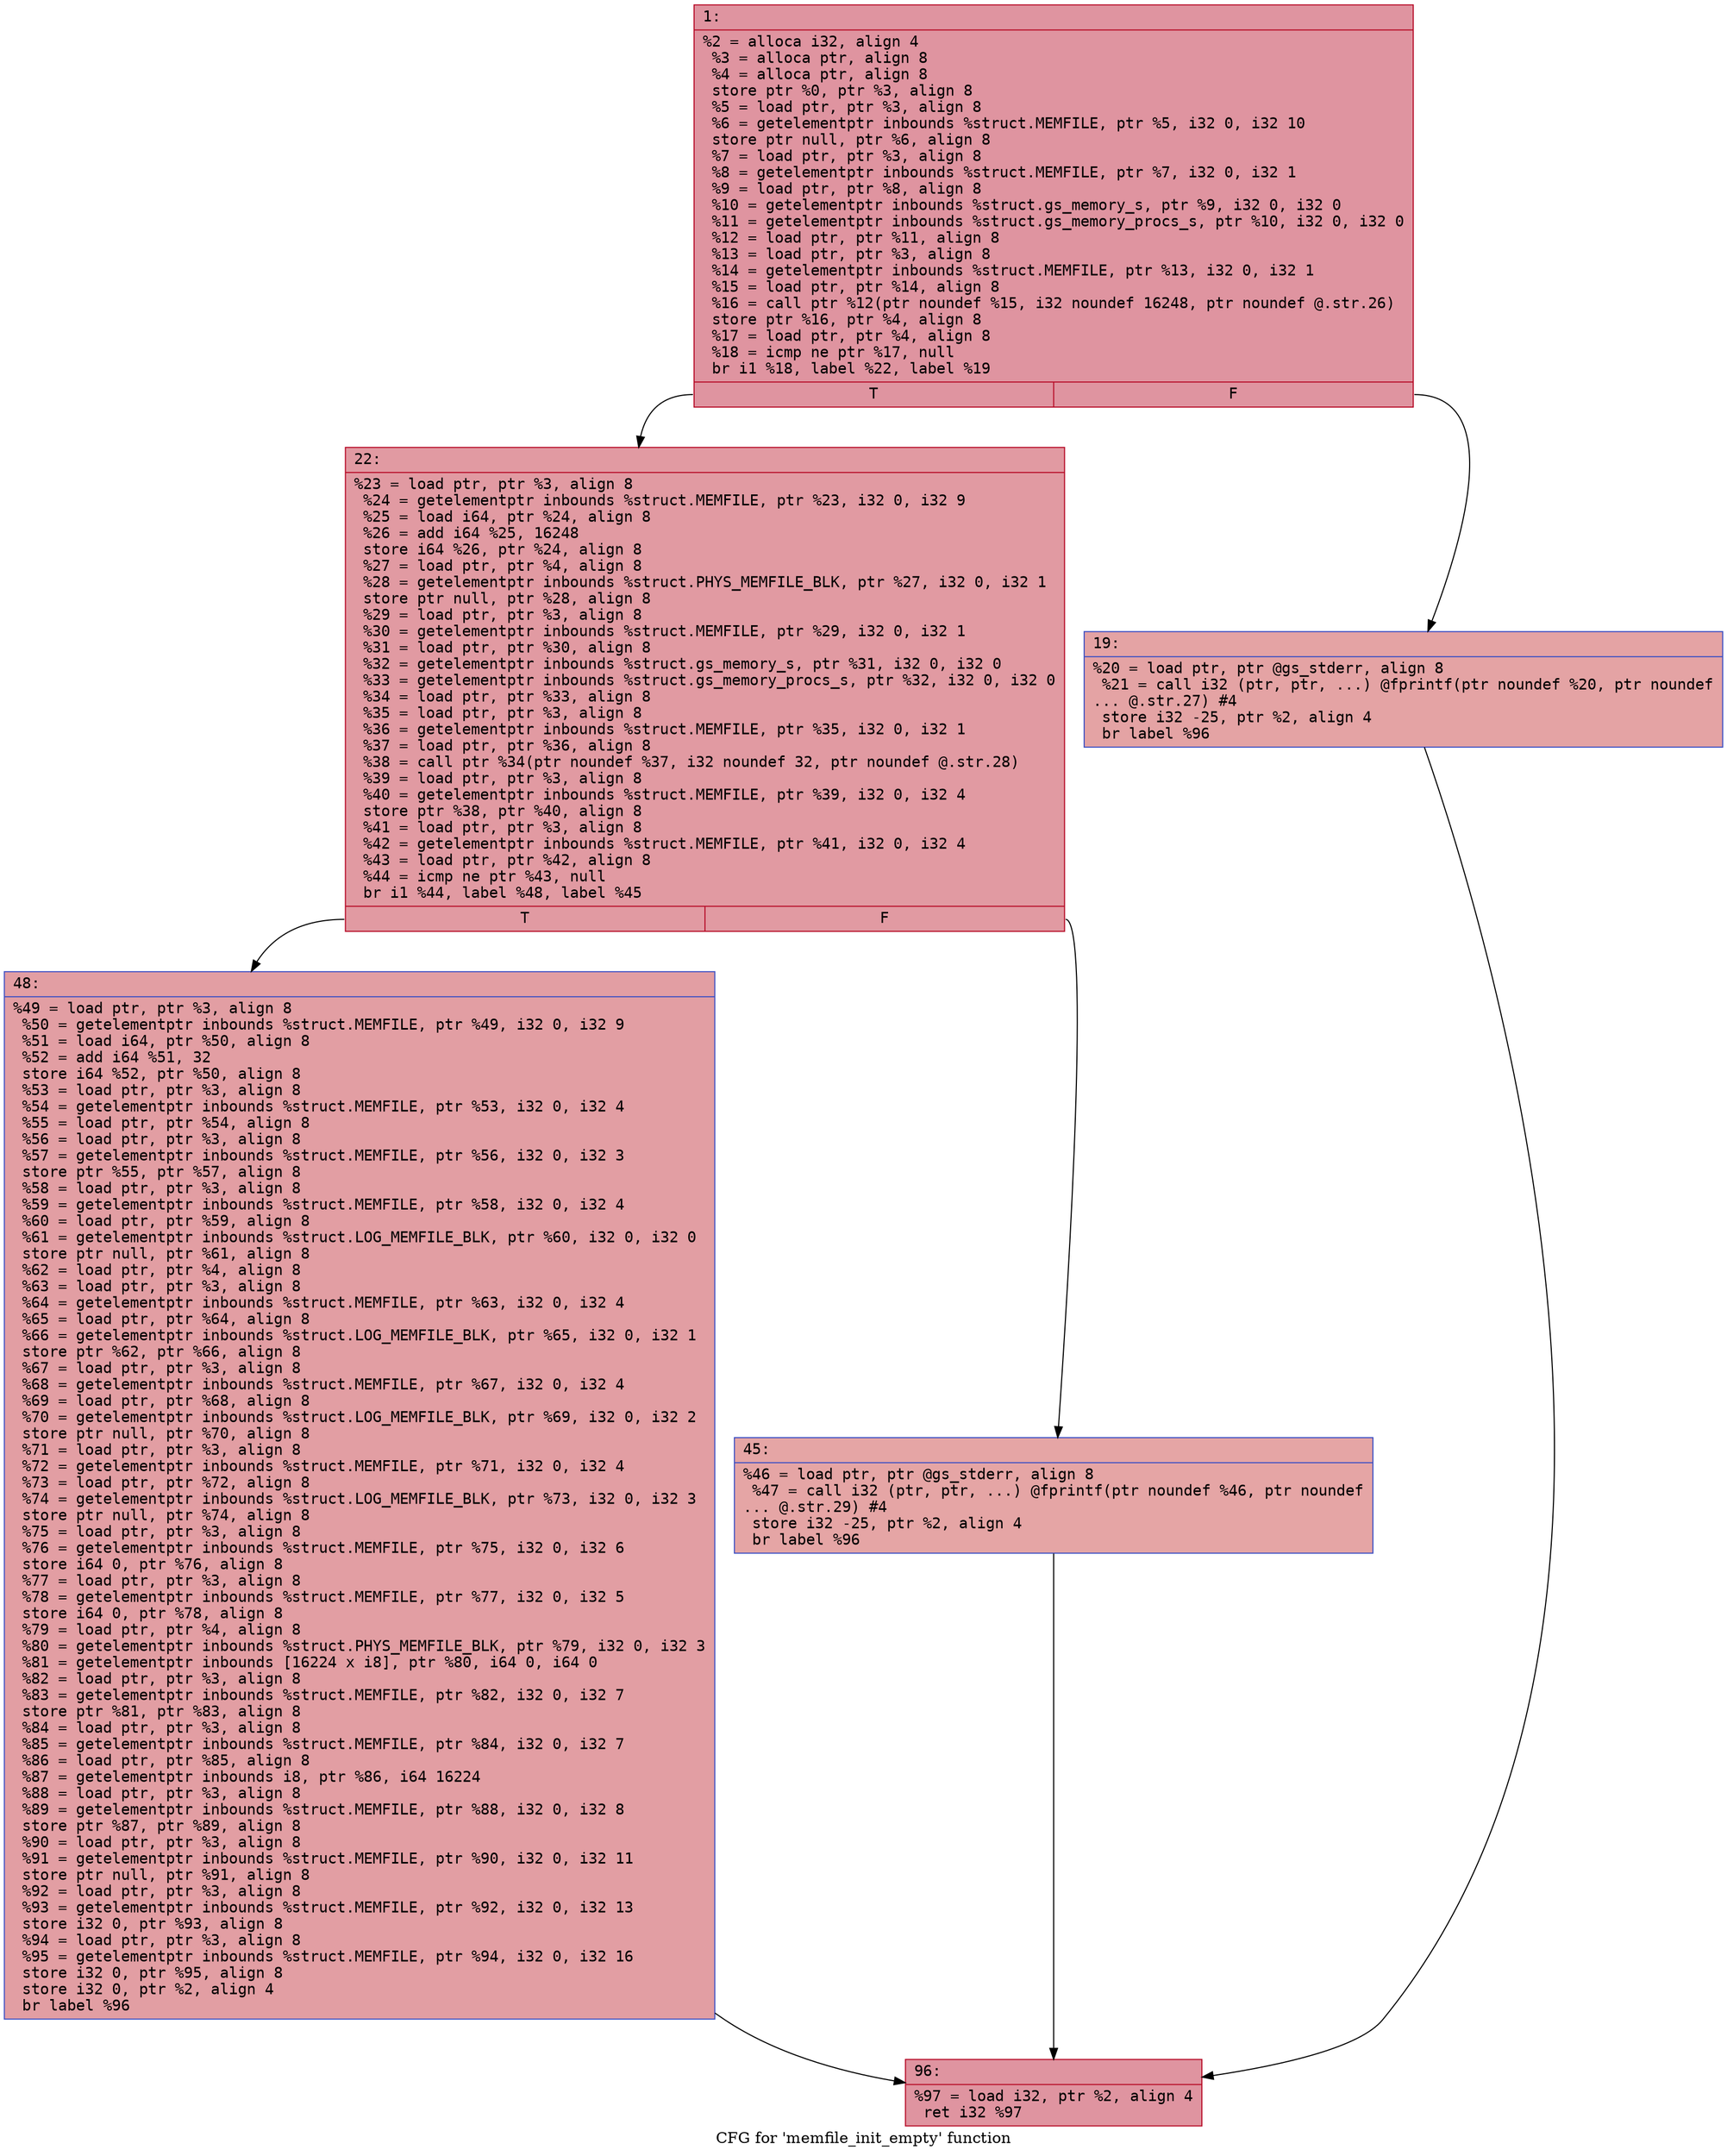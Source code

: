 digraph "CFG for 'memfile_init_empty' function" {
	label="CFG for 'memfile_init_empty' function";

	Node0x600000e1a800 [shape=record,color="#b70d28ff", style=filled, fillcolor="#b70d2870" fontname="Courier",label="{1:\l|  %2 = alloca i32, align 4\l  %3 = alloca ptr, align 8\l  %4 = alloca ptr, align 8\l  store ptr %0, ptr %3, align 8\l  %5 = load ptr, ptr %3, align 8\l  %6 = getelementptr inbounds %struct.MEMFILE, ptr %5, i32 0, i32 10\l  store ptr null, ptr %6, align 8\l  %7 = load ptr, ptr %3, align 8\l  %8 = getelementptr inbounds %struct.MEMFILE, ptr %7, i32 0, i32 1\l  %9 = load ptr, ptr %8, align 8\l  %10 = getelementptr inbounds %struct.gs_memory_s, ptr %9, i32 0, i32 0\l  %11 = getelementptr inbounds %struct.gs_memory_procs_s, ptr %10, i32 0, i32 0\l  %12 = load ptr, ptr %11, align 8\l  %13 = load ptr, ptr %3, align 8\l  %14 = getelementptr inbounds %struct.MEMFILE, ptr %13, i32 0, i32 1\l  %15 = load ptr, ptr %14, align 8\l  %16 = call ptr %12(ptr noundef %15, i32 noundef 16248, ptr noundef @.str.26)\l  store ptr %16, ptr %4, align 8\l  %17 = load ptr, ptr %4, align 8\l  %18 = icmp ne ptr %17, null\l  br i1 %18, label %22, label %19\l|{<s0>T|<s1>F}}"];
	Node0x600000e1a800:s0 -> Node0x600000e1a8a0[tooltip="1 -> 22\nProbability 62.50%" ];
	Node0x600000e1a800:s1 -> Node0x600000e1a850[tooltip="1 -> 19\nProbability 37.50%" ];
	Node0x600000e1a850 [shape=record,color="#3d50c3ff", style=filled, fillcolor="#c32e3170" fontname="Courier",label="{19:\l|  %20 = load ptr, ptr @gs_stderr, align 8\l  %21 = call i32 (ptr, ptr, ...) @fprintf(ptr noundef %20, ptr noundef\l... @.str.27) #4\l  store i32 -25, ptr %2, align 4\l  br label %96\l}"];
	Node0x600000e1a850 -> Node0x600000e1a990[tooltip="19 -> 96\nProbability 100.00%" ];
	Node0x600000e1a8a0 [shape=record,color="#b70d28ff", style=filled, fillcolor="#bb1b2c70" fontname="Courier",label="{22:\l|  %23 = load ptr, ptr %3, align 8\l  %24 = getelementptr inbounds %struct.MEMFILE, ptr %23, i32 0, i32 9\l  %25 = load i64, ptr %24, align 8\l  %26 = add i64 %25, 16248\l  store i64 %26, ptr %24, align 8\l  %27 = load ptr, ptr %4, align 8\l  %28 = getelementptr inbounds %struct.PHYS_MEMFILE_BLK, ptr %27, i32 0, i32 1\l  store ptr null, ptr %28, align 8\l  %29 = load ptr, ptr %3, align 8\l  %30 = getelementptr inbounds %struct.MEMFILE, ptr %29, i32 0, i32 1\l  %31 = load ptr, ptr %30, align 8\l  %32 = getelementptr inbounds %struct.gs_memory_s, ptr %31, i32 0, i32 0\l  %33 = getelementptr inbounds %struct.gs_memory_procs_s, ptr %32, i32 0, i32 0\l  %34 = load ptr, ptr %33, align 8\l  %35 = load ptr, ptr %3, align 8\l  %36 = getelementptr inbounds %struct.MEMFILE, ptr %35, i32 0, i32 1\l  %37 = load ptr, ptr %36, align 8\l  %38 = call ptr %34(ptr noundef %37, i32 noundef 32, ptr noundef @.str.28)\l  %39 = load ptr, ptr %3, align 8\l  %40 = getelementptr inbounds %struct.MEMFILE, ptr %39, i32 0, i32 4\l  store ptr %38, ptr %40, align 8\l  %41 = load ptr, ptr %3, align 8\l  %42 = getelementptr inbounds %struct.MEMFILE, ptr %41, i32 0, i32 4\l  %43 = load ptr, ptr %42, align 8\l  %44 = icmp ne ptr %43, null\l  br i1 %44, label %48, label %45\l|{<s0>T|<s1>F}}"];
	Node0x600000e1a8a0:s0 -> Node0x600000e1a940[tooltip="22 -> 48\nProbability 62.50%" ];
	Node0x600000e1a8a0:s1 -> Node0x600000e1a8f0[tooltip="22 -> 45\nProbability 37.50%" ];
	Node0x600000e1a8f0 [shape=record,color="#3d50c3ff", style=filled, fillcolor="#c5333470" fontname="Courier",label="{45:\l|  %46 = load ptr, ptr @gs_stderr, align 8\l  %47 = call i32 (ptr, ptr, ...) @fprintf(ptr noundef %46, ptr noundef\l... @.str.29) #4\l  store i32 -25, ptr %2, align 4\l  br label %96\l}"];
	Node0x600000e1a8f0 -> Node0x600000e1a990[tooltip="45 -> 96\nProbability 100.00%" ];
	Node0x600000e1a940 [shape=record,color="#3d50c3ff", style=filled, fillcolor="#be242e70" fontname="Courier",label="{48:\l|  %49 = load ptr, ptr %3, align 8\l  %50 = getelementptr inbounds %struct.MEMFILE, ptr %49, i32 0, i32 9\l  %51 = load i64, ptr %50, align 8\l  %52 = add i64 %51, 32\l  store i64 %52, ptr %50, align 8\l  %53 = load ptr, ptr %3, align 8\l  %54 = getelementptr inbounds %struct.MEMFILE, ptr %53, i32 0, i32 4\l  %55 = load ptr, ptr %54, align 8\l  %56 = load ptr, ptr %3, align 8\l  %57 = getelementptr inbounds %struct.MEMFILE, ptr %56, i32 0, i32 3\l  store ptr %55, ptr %57, align 8\l  %58 = load ptr, ptr %3, align 8\l  %59 = getelementptr inbounds %struct.MEMFILE, ptr %58, i32 0, i32 4\l  %60 = load ptr, ptr %59, align 8\l  %61 = getelementptr inbounds %struct.LOG_MEMFILE_BLK, ptr %60, i32 0, i32 0\l  store ptr null, ptr %61, align 8\l  %62 = load ptr, ptr %4, align 8\l  %63 = load ptr, ptr %3, align 8\l  %64 = getelementptr inbounds %struct.MEMFILE, ptr %63, i32 0, i32 4\l  %65 = load ptr, ptr %64, align 8\l  %66 = getelementptr inbounds %struct.LOG_MEMFILE_BLK, ptr %65, i32 0, i32 1\l  store ptr %62, ptr %66, align 8\l  %67 = load ptr, ptr %3, align 8\l  %68 = getelementptr inbounds %struct.MEMFILE, ptr %67, i32 0, i32 4\l  %69 = load ptr, ptr %68, align 8\l  %70 = getelementptr inbounds %struct.LOG_MEMFILE_BLK, ptr %69, i32 0, i32 2\l  store ptr null, ptr %70, align 8\l  %71 = load ptr, ptr %3, align 8\l  %72 = getelementptr inbounds %struct.MEMFILE, ptr %71, i32 0, i32 4\l  %73 = load ptr, ptr %72, align 8\l  %74 = getelementptr inbounds %struct.LOG_MEMFILE_BLK, ptr %73, i32 0, i32 3\l  store ptr null, ptr %74, align 8\l  %75 = load ptr, ptr %3, align 8\l  %76 = getelementptr inbounds %struct.MEMFILE, ptr %75, i32 0, i32 6\l  store i64 0, ptr %76, align 8\l  %77 = load ptr, ptr %3, align 8\l  %78 = getelementptr inbounds %struct.MEMFILE, ptr %77, i32 0, i32 5\l  store i64 0, ptr %78, align 8\l  %79 = load ptr, ptr %4, align 8\l  %80 = getelementptr inbounds %struct.PHYS_MEMFILE_BLK, ptr %79, i32 0, i32 3\l  %81 = getelementptr inbounds [16224 x i8], ptr %80, i64 0, i64 0\l  %82 = load ptr, ptr %3, align 8\l  %83 = getelementptr inbounds %struct.MEMFILE, ptr %82, i32 0, i32 7\l  store ptr %81, ptr %83, align 8\l  %84 = load ptr, ptr %3, align 8\l  %85 = getelementptr inbounds %struct.MEMFILE, ptr %84, i32 0, i32 7\l  %86 = load ptr, ptr %85, align 8\l  %87 = getelementptr inbounds i8, ptr %86, i64 16224\l  %88 = load ptr, ptr %3, align 8\l  %89 = getelementptr inbounds %struct.MEMFILE, ptr %88, i32 0, i32 8\l  store ptr %87, ptr %89, align 8\l  %90 = load ptr, ptr %3, align 8\l  %91 = getelementptr inbounds %struct.MEMFILE, ptr %90, i32 0, i32 11\l  store ptr null, ptr %91, align 8\l  %92 = load ptr, ptr %3, align 8\l  %93 = getelementptr inbounds %struct.MEMFILE, ptr %92, i32 0, i32 13\l  store i32 0, ptr %93, align 8\l  %94 = load ptr, ptr %3, align 8\l  %95 = getelementptr inbounds %struct.MEMFILE, ptr %94, i32 0, i32 16\l  store i32 0, ptr %95, align 8\l  store i32 0, ptr %2, align 4\l  br label %96\l}"];
	Node0x600000e1a940 -> Node0x600000e1a990[tooltip="48 -> 96\nProbability 100.00%" ];
	Node0x600000e1a990 [shape=record,color="#b70d28ff", style=filled, fillcolor="#b70d2870" fontname="Courier",label="{96:\l|  %97 = load i32, ptr %2, align 4\l  ret i32 %97\l}"];
}
